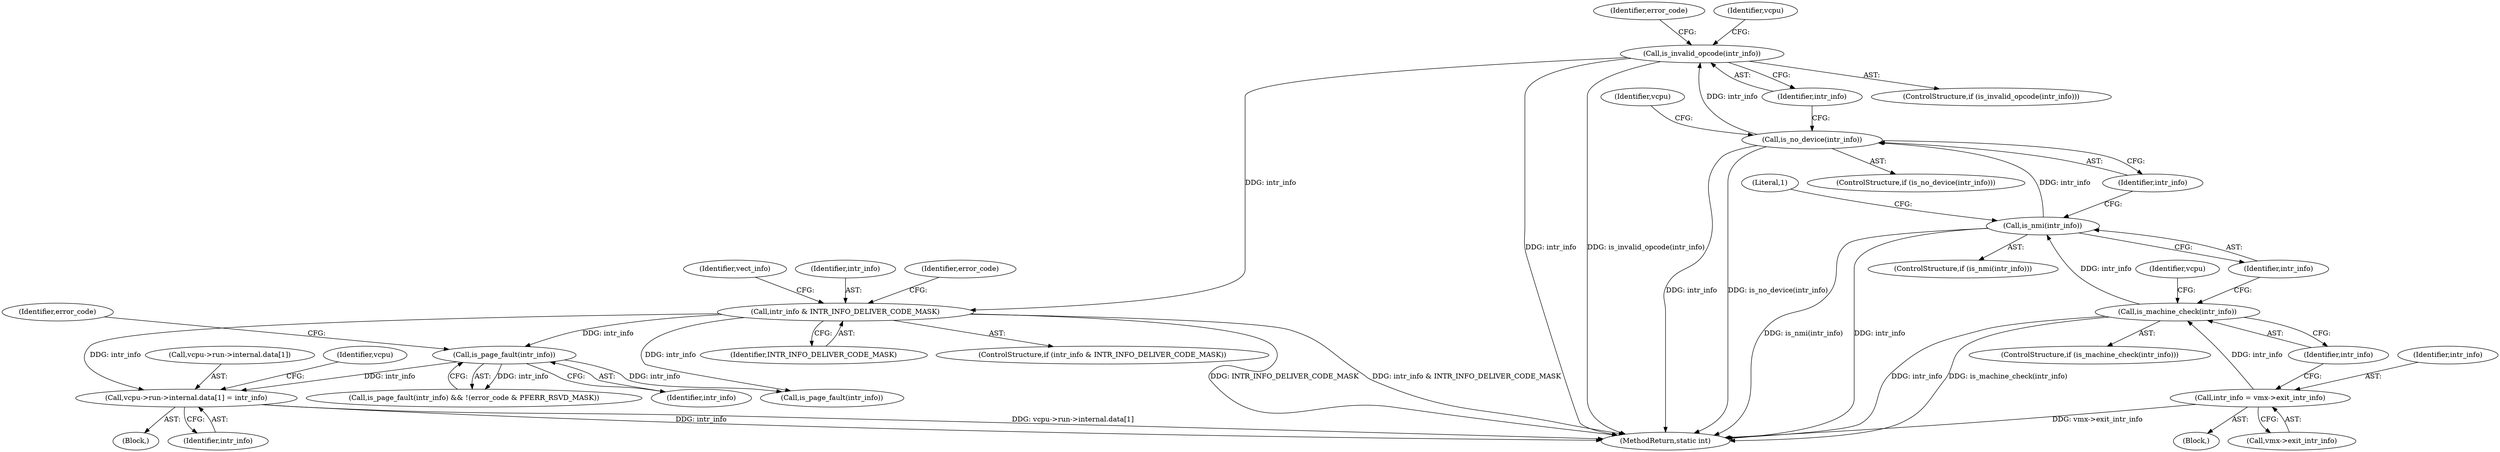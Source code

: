digraph "0_linux_ef85b67385436ddc1998f45f1d6a210f935b3388@array" {
"1000245" [label="(Call,vcpu->run->internal.data[1] = intr_info)"];
"1000188" [label="(Call,intr_info & INTR_INFO_DELIVER_CODE_MASK)"];
"1000158" [label="(Call,is_invalid_opcode(intr_info))"];
"1000150" [label="(Call,is_no_device(intr_info))"];
"1000145" [label="(Call,is_nmi(intr_info))"];
"1000139" [label="(Call,is_machine_check(intr_info))"];
"1000133" [label="(Call,intr_info = vmx->exit_intr_info)"];
"1000202" [label="(Call,is_page_fault(intr_info))"];
"1000138" [label="(ControlStructure,if (is_machine_check(intr_info)))"];
"1000206" [label="(Identifier,error_code)"];
"1000208" [label="(Block,)"];
"1000185" [label="(Identifier,error_code)"];
"1000157" [label="(ControlStructure,if (is_invalid_opcode(intr_info)))"];
"1000151" [label="(Identifier,intr_info)"];
"1000187" [label="(ControlStructure,if (intr_info & INTR_INFO_DELIVER_CODE_MASK))"];
"1000148" [label="(Literal,1)"];
"1000158" [label="(Call,is_invalid_opcode(intr_info))"];
"1000255" [label="(Identifier,intr_info)"];
"1000145" [label="(Call,is_nmi(intr_info))"];
"1000270" [label="(Call,is_page_fault(intr_info))"];
"1000201" [label="(Call,is_page_fault(intr_info) && !(error_code & PFERR_RSVD_MASK))"];
"1000146" [label="(Identifier,intr_info)"];
"1000140" [label="(Identifier,intr_info)"];
"1000245" [label="(Call,vcpu->run->internal.data[1] = intr_info)"];
"1000202" [label="(Call,is_page_fault(intr_info))"];
"1000198" [label="(Identifier,vect_info)"];
"1000135" [label="(Call,vmx->exit_intr_info)"];
"1000150" [label="(Call,is_no_device(intr_info))"];
"1000261" [label="(Identifier,vcpu)"];
"1000454" [label="(MethodReturn,static int)"];
"1000133" [label="(Call,intr_info = vmx->exit_intr_info)"];
"1000188" [label="(Call,intr_info & INTR_INFO_DELIVER_CODE_MASK)"];
"1000149" [label="(ControlStructure,if (is_no_device(intr_info)))"];
"1000144" [label="(ControlStructure,if (is_nmi(intr_info)))"];
"1000159" [label="(Identifier,intr_info)"];
"1000139" [label="(Call,is_machine_check(intr_info))"];
"1000163" [label="(Identifier,vcpu)"];
"1000154" [label="(Identifier,vcpu)"];
"1000108" [label="(Block,)"];
"1000203" [label="(Identifier,intr_info)"];
"1000246" [label="(Call,vcpu->run->internal.data[1])"];
"1000189" [label="(Identifier,intr_info)"];
"1000143" [label="(Identifier,vcpu)"];
"1000190" [label="(Identifier,INTR_INFO_DELIVER_CODE_MASK)"];
"1000192" [label="(Identifier,error_code)"];
"1000134" [label="(Identifier,intr_info)"];
"1000245" -> "1000208"  [label="AST: "];
"1000245" -> "1000255"  [label="CFG: "];
"1000246" -> "1000245"  [label="AST: "];
"1000255" -> "1000245"  [label="AST: "];
"1000261" -> "1000245"  [label="CFG: "];
"1000245" -> "1000454"  [label="DDG: intr_info"];
"1000245" -> "1000454"  [label="DDG: vcpu->run->internal.data[1]"];
"1000188" -> "1000245"  [label="DDG: intr_info"];
"1000202" -> "1000245"  [label="DDG: intr_info"];
"1000188" -> "1000187"  [label="AST: "];
"1000188" -> "1000190"  [label="CFG: "];
"1000189" -> "1000188"  [label="AST: "];
"1000190" -> "1000188"  [label="AST: "];
"1000192" -> "1000188"  [label="CFG: "];
"1000198" -> "1000188"  [label="CFG: "];
"1000188" -> "1000454"  [label="DDG: intr_info & INTR_INFO_DELIVER_CODE_MASK"];
"1000188" -> "1000454"  [label="DDG: INTR_INFO_DELIVER_CODE_MASK"];
"1000158" -> "1000188"  [label="DDG: intr_info"];
"1000188" -> "1000202"  [label="DDG: intr_info"];
"1000188" -> "1000270"  [label="DDG: intr_info"];
"1000158" -> "1000157"  [label="AST: "];
"1000158" -> "1000159"  [label="CFG: "];
"1000159" -> "1000158"  [label="AST: "];
"1000163" -> "1000158"  [label="CFG: "];
"1000185" -> "1000158"  [label="CFG: "];
"1000158" -> "1000454"  [label="DDG: intr_info"];
"1000158" -> "1000454"  [label="DDG: is_invalid_opcode(intr_info)"];
"1000150" -> "1000158"  [label="DDG: intr_info"];
"1000150" -> "1000149"  [label="AST: "];
"1000150" -> "1000151"  [label="CFG: "];
"1000151" -> "1000150"  [label="AST: "];
"1000154" -> "1000150"  [label="CFG: "];
"1000159" -> "1000150"  [label="CFG: "];
"1000150" -> "1000454"  [label="DDG: intr_info"];
"1000150" -> "1000454"  [label="DDG: is_no_device(intr_info)"];
"1000145" -> "1000150"  [label="DDG: intr_info"];
"1000145" -> "1000144"  [label="AST: "];
"1000145" -> "1000146"  [label="CFG: "];
"1000146" -> "1000145"  [label="AST: "];
"1000148" -> "1000145"  [label="CFG: "];
"1000151" -> "1000145"  [label="CFG: "];
"1000145" -> "1000454"  [label="DDG: is_nmi(intr_info)"];
"1000145" -> "1000454"  [label="DDG: intr_info"];
"1000139" -> "1000145"  [label="DDG: intr_info"];
"1000139" -> "1000138"  [label="AST: "];
"1000139" -> "1000140"  [label="CFG: "];
"1000140" -> "1000139"  [label="AST: "];
"1000143" -> "1000139"  [label="CFG: "];
"1000146" -> "1000139"  [label="CFG: "];
"1000139" -> "1000454"  [label="DDG: is_machine_check(intr_info)"];
"1000139" -> "1000454"  [label="DDG: intr_info"];
"1000133" -> "1000139"  [label="DDG: intr_info"];
"1000133" -> "1000108"  [label="AST: "];
"1000133" -> "1000135"  [label="CFG: "];
"1000134" -> "1000133"  [label="AST: "];
"1000135" -> "1000133"  [label="AST: "];
"1000140" -> "1000133"  [label="CFG: "];
"1000133" -> "1000454"  [label="DDG: vmx->exit_intr_info"];
"1000202" -> "1000201"  [label="AST: "];
"1000202" -> "1000203"  [label="CFG: "];
"1000203" -> "1000202"  [label="AST: "];
"1000206" -> "1000202"  [label="CFG: "];
"1000201" -> "1000202"  [label="CFG: "];
"1000202" -> "1000201"  [label="DDG: intr_info"];
"1000202" -> "1000270"  [label="DDG: intr_info"];
}
